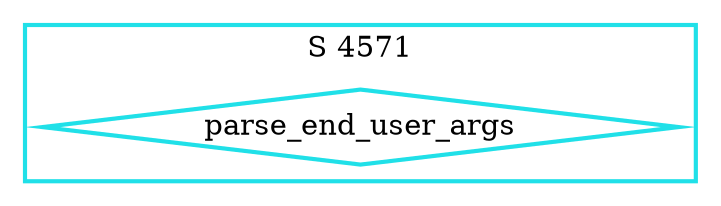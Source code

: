 digraph G {
  ratio=0.500000;
  "UV parse_end_user_args (4571)" [shape=diamond,
                                   label="parse_end_user_args",
                                   color="#20E0E8", style=bold];
  
  subgraph cluster_4571 { label="S 4571";
    color="#20E0E8";
    style=bold;
    "UV parse_end_user_args (4571)"; };
  
  
  }